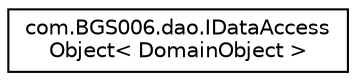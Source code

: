 digraph "Graphical Class Hierarchy"
{
 // LATEX_PDF_SIZE
  edge [fontname="Helvetica",fontsize="10",labelfontname="Helvetica",labelfontsize="10"];
  node [fontname="Helvetica",fontsize="10",shape=record];
  rankdir="LR";
  Node0 [label="com.BGS006.dao.IDataAccess\lObject\< DomainObject \>",height=0.2,width=0.4,color="black", fillcolor="white", style="filled",URL="$interfacecom_1_1_b_g_s006_1_1dao_1_1_i_data_access_object.html",tooltip=" "];
}

